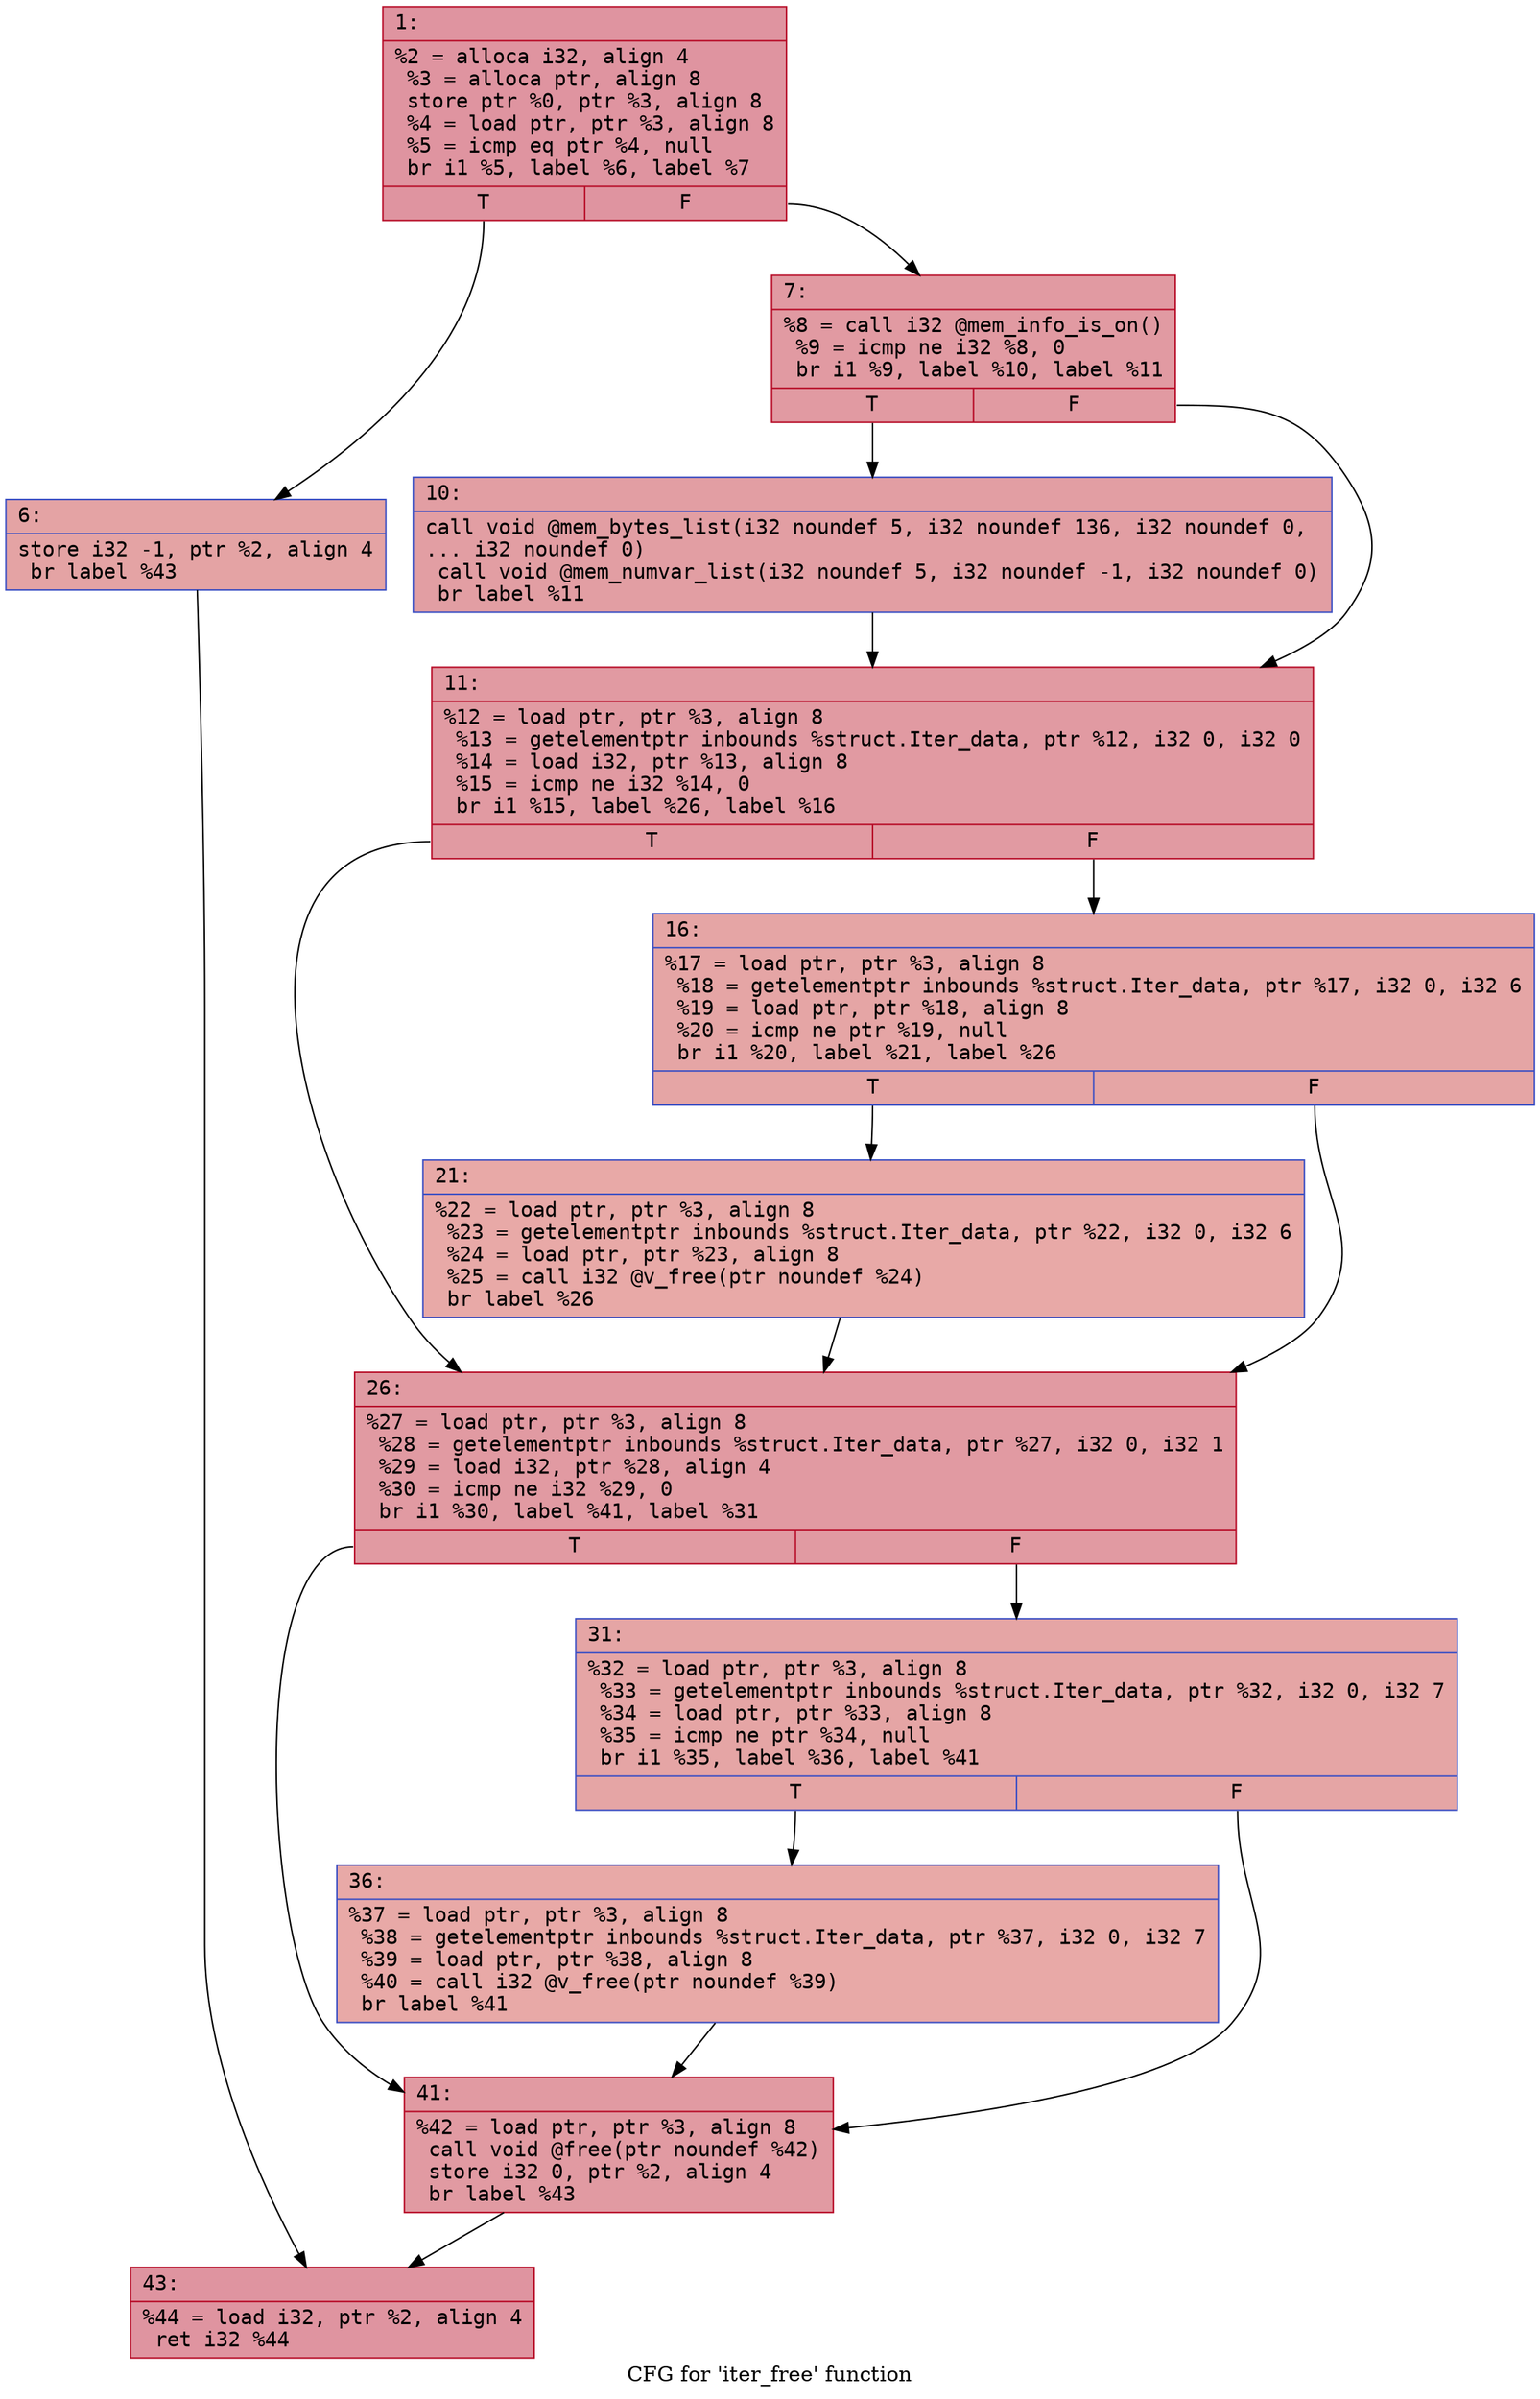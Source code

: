 digraph "CFG for 'iter_free' function" {
	label="CFG for 'iter_free' function";

	Node0x60000353a8a0 [shape=record,color="#b70d28ff", style=filled, fillcolor="#b70d2870" fontname="Courier",label="{1:\l|  %2 = alloca i32, align 4\l  %3 = alloca ptr, align 8\l  store ptr %0, ptr %3, align 8\l  %4 = load ptr, ptr %3, align 8\l  %5 = icmp eq ptr %4, null\l  br i1 %5, label %6, label %7\l|{<s0>T|<s1>F}}"];
	Node0x60000353a8a0:s0 -> Node0x60000353a8f0[tooltip="1 -> 6\nProbability 37.50%" ];
	Node0x60000353a8a0:s1 -> Node0x60000353a940[tooltip="1 -> 7\nProbability 62.50%" ];
	Node0x60000353a8f0 [shape=record,color="#3d50c3ff", style=filled, fillcolor="#c32e3170" fontname="Courier",label="{6:\l|  store i32 -1, ptr %2, align 4\l  br label %43\l}"];
	Node0x60000353a8f0 -> Node0x60000353ac10[tooltip="6 -> 43\nProbability 100.00%" ];
	Node0x60000353a940 [shape=record,color="#b70d28ff", style=filled, fillcolor="#bb1b2c70" fontname="Courier",label="{7:\l|  %8 = call i32 @mem_info_is_on()\l  %9 = icmp ne i32 %8, 0\l  br i1 %9, label %10, label %11\l|{<s0>T|<s1>F}}"];
	Node0x60000353a940:s0 -> Node0x60000353a990[tooltip="7 -> 10\nProbability 62.50%" ];
	Node0x60000353a940:s1 -> Node0x60000353a9e0[tooltip="7 -> 11\nProbability 37.50%" ];
	Node0x60000353a990 [shape=record,color="#3d50c3ff", style=filled, fillcolor="#be242e70" fontname="Courier",label="{10:\l|  call void @mem_bytes_list(i32 noundef 5, i32 noundef 136, i32 noundef 0,\l... i32 noundef 0)\l  call void @mem_numvar_list(i32 noundef 5, i32 noundef -1, i32 noundef 0)\l  br label %11\l}"];
	Node0x60000353a990 -> Node0x60000353a9e0[tooltip="10 -> 11\nProbability 100.00%" ];
	Node0x60000353a9e0 [shape=record,color="#b70d28ff", style=filled, fillcolor="#bb1b2c70" fontname="Courier",label="{11:\l|  %12 = load ptr, ptr %3, align 8\l  %13 = getelementptr inbounds %struct.Iter_data, ptr %12, i32 0, i32 0\l  %14 = load i32, ptr %13, align 8\l  %15 = icmp ne i32 %14, 0\l  br i1 %15, label %26, label %16\l|{<s0>T|<s1>F}}"];
	Node0x60000353a9e0:s0 -> Node0x60000353aad0[tooltip="11 -> 26\nProbability 62.50%" ];
	Node0x60000353a9e0:s1 -> Node0x60000353aa30[tooltip="11 -> 16\nProbability 37.50%" ];
	Node0x60000353aa30 [shape=record,color="#3d50c3ff", style=filled, fillcolor="#c5333470" fontname="Courier",label="{16:\l|  %17 = load ptr, ptr %3, align 8\l  %18 = getelementptr inbounds %struct.Iter_data, ptr %17, i32 0, i32 6\l  %19 = load ptr, ptr %18, align 8\l  %20 = icmp ne ptr %19, null\l  br i1 %20, label %21, label %26\l|{<s0>T|<s1>F}}"];
	Node0x60000353aa30:s0 -> Node0x60000353aa80[tooltip="16 -> 21\nProbability 62.50%" ];
	Node0x60000353aa30:s1 -> Node0x60000353aad0[tooltip="16 -> 26\nProbability 37.50%" ];
	Node0x60000353aa80 [shape=record,color="#3d50c3ff", style=filled, fillcolor="#ca3b3770" fontname="Courier",label="{21:\l|  %22 = load ptr, ptr %3, align 8\l  %23 = getelementptr inbounds %struct.Iter_data, ptr %22, i32 0, i32 6\l  %24 = load ptr, ptr %23, align 8\l  %25 = call i32 @v_free(ptr noundef %24)\l  br label %26\l}"];
	Node0x60000353aa80 -> Node0x60000353aad0[tooltip="21 -> 26\nProbability 100.00%" ];
	Node0x60000353aad0 [shape=record,color="#b70d28ff", style=filled, fillcolor="#bb1b2c70" fontname="Courier",label="{26:\l|  %27 = load ptr, ptr %3, align 8\l  %28 = getelementptr inbounds %struct.Iter_data, ptr %27, i32 0, i32 1\l  %29 = load i32, ptr %28, align 4\l  %30 = icmp ne i32 %29, 0\l  br i1 %30, label %41, label %31\l|{<s0>T|<s1>F}}"];
	Node0x60000353aad0:s0 -> Node0x60000353abc0[tooltip="26 -> 41\nProbability 62.50%" ];
	Node0x60000353aad0:s1 -> Node0x60000353ab20[tooltip="26 -> 31\nProbability 37.50%" ];
	Node0x60000353ab20 [shape=record,color="#3d50c3ff", style=filled, fillcolor="#c5333470" fontname="Courier",label="{31:\l|  %32 = load ptr, ptr %3, align 8\l  %33 = getelementptr inbounds %struct.Iter_data, ptr %32, i32 0, i32 7\l  %34 = load ptr, ptr %33, align 8\l  %35 = icmp ne ptr %34, null\l  br i1 %35, label %36, label %41\l|{<s0>T|<s1>F}}"];
	Node0x60000353ab20:s0 -> Node0x60000353ab70[tooltip="31 -> 36\nProbability 62.50%" ];
	Node0x60000353ab20:s1 -> Node0x60000353abc0[tooltip="31 -> 41\nProbability 37.50%" ];
	Node0x60000353ab70 [shape=record,color="#3d50c3ff", style=filled, fillcolor="#ca3b3770" fontname="Courier",label="{36:\l|  %37 = load ptr, ptr %3, align 8\l  %38 = getelementptr inbounds %struct.Iter_data, ptr %37, i32 0, i32 7\l  %39 = load ptr, ptr %38, align 8\l  %40 = call i32 @v_free(ptr noundef %39)\l  br label %41\l}"];
	Node0x60000353ab70 -> Node0x60000353abc0[tooltip="36 -> 41\nProbability 100.00%" ];
	Node0x60000353abc0 [shape=record,color="#b70d28ff", style=filled, fillcolor="#bb1b2c70" fontname="Courier",label="{41:\l|  %42 = load ptr, ptr %3, align 8\l  call void @free(ptr noundef %42)\l  store i32 0, ptr %2, align 4\l  br label %43\l}"];
	Node0x60000353abc0 -> Node0x60000353ac10[tooltip="41 -> 43\nProbability 100.00%" ];
	Node0x60000353ac10 [shape=record,color="#b70d28ff", style=filled, fillcolor="#b70d2870" fontname="Courier",label="{43:\l|  %44 = load i32, ptr %2, align 4\l  ret i32 %44\l}"];
}
